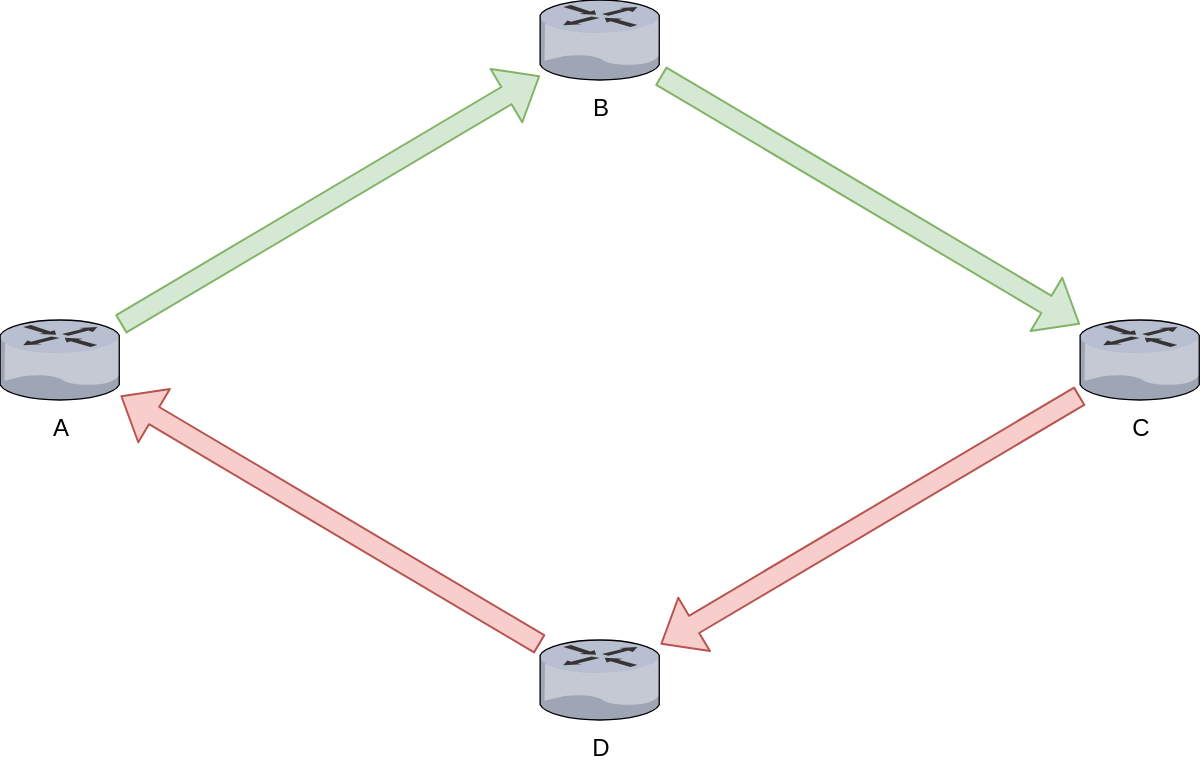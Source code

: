 <mxfile version="14.7.7" type="device"><diagram id="Df1ZWIYFCimJwX9V0zfG" name="Page-1"><mxGraphModel dx="1422" dy="752" grid="1" gridSize="10" guides="1" tooltips="1" connect="1" arrows="1" fold="1" page="1" pageScale="1" pageWidth="827" pageHeight="1169" math="0" shadow="0"><root><mxCell id="0"/><mxCell id="1" parent="0"/><mxCell id="eTMwl7eEoTJkrnNc2gBg-2" value="A" style="verticalLabelPosition=bottom;aspect=fixed;html=1;verticalAlign=top;strokeColor=none;align=center;outlineConnect=0;shape=mxgraph.citrix.router;" vertex="1" parent="1"><mxGeometry x="100" y="200" width="60.27" height="40" as="geometry"/></mxCell><mxCell id="eTMwl7eEoTJkrnNc2gBg-3" value="B" style="verticalLabelPosition=bottom;aspect=fixed;html=1;verticalAlign=top;strokeColor=none;align=center;outlineConnect=0;shape=mxgraph.citrix.router;" vertex="1" parent="1"><mxGeometry x="370" y="40" width="60.27" height="40" as="geometry"/></mxCell><mxCell id="eTMwl7eEoTJkrnNc2gBg-4" value="C" style="verticalLabelPosition=bottom;aspect=fixed;html=1;verticalAlign=top;strokeColor=none;align=center;outlineConnect=0;shape=mxgraph.citrix.router;" vertex="1" parent="1"><mxGeometry x="640" y="200" width="60.27" height="40" as="geometry"/></mxCell><mxCell id="eTMwl7eEoTJkrnNc2gBg-5" value="D" style="verticalLabelPosition=bottom;aspect=fixed;html=1;verticalAlign=top;strokeColor=none;align=center;outlineConnect=0;shape=mxgraph.citrix.router;" vertex="1" parent="1"><mxGeometry x="370" y="360" width="60.27" height="40" as="geometry"/></mxCell><mxCell id="eTMwl7eEoTJkrnNc2gBg-6" value="" style="shape=flexArrow;endArrow=classic;html=1;fillColor=#d5e8d4;strokeColor=#82b366;" edge="1" parent="1" source="eTMwl7eEoTJkrnNc2gBg-2" target="eTMwl7eEoTJkrnNc2gBg-3"><mxGeometry width="50" height="50" relative="1" as="geometry"><mxPoint x="180" y="120" as="sourcePoint"/><mxPoint x="230" y="70" as="targetPoint"/></mxGeometry></mxCell><mxCell id="eTMwl7eEoTJkrnNc2gBg-7" value="" style="shape=flexArrow;endArrow=classic;html=1;fillColor=#d5e8d4;strokeColor=#82b366;" edge="1" parent="1" source="eTMwl7eEoTJkrnNc2gBg-3" target="eTMwl7eEoTJkrnNc2gBg-4"><mxGeometry width="50" height="50" relative="1" as="geometry"><mxPoint x="280" y="187.858" as="sourcePoint"/><mxPoint x="369.73" y="140.002" as="targetPoint"/></mxGeometry></mxCell><mxCell id="eTMwl7eEoTJkrnNc2gBg-9" value="" style="shape=flexArrow;endArrow=classic;html=1;fillColor=#f8cecc;strokeColor=#b85450;" edge="1" parent="1" source="eTMwl7eEoTJkrnNc2gBg-4" target="eTMwl7eEoTJkrnNc2gBg-5"><mxGeometry width="50" height="50" relative="1" as="geometry"><mxPoint x="400" y="156.072" as="sourcePoint"/><mxPoint x="310.27" y="203.928" as="targetPoint"/></mxGeometry></mxCell><mxCell id="eTMwl7eEoTJkrnNc2gBg-10" value="" style="shape=flexArrow;endArrow=classic;html=1;fillColor=#f8cecc;strokeColor=#b85450;" edge="1" parent="1" source="eTMwl7eEoTJkrnNc2gBg-5" target="eTMwl7eEoTJkrnNc2gBg-2"><mxGeometry width="50" height="50" relative="1" as="geometry"><mxPoint x="410" y="166.072" as="sourcePoint"/><mxPoint x="320.27" y="213.928" as="targetPoint"/></mxGeometry></mxCell></root></mxGraphModel></diagram></mxfile>